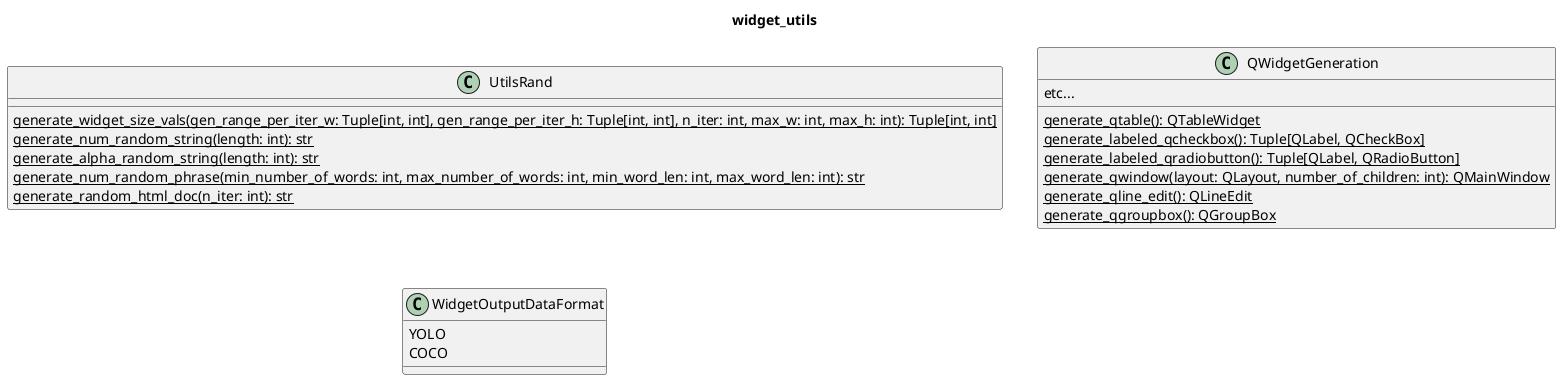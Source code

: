 @startuml
title widget_utils
class UtilsRand {
    {static} generate_widget_size_vals(gen_range_per_iter_w: Tuple[int, int], gen_range_per_iter_h: Tuple[int, int], n_iter: int, max_w: int, max_h: int): Tuple[int, int]
    {static} generate_num_random_string(length: int): str
    {static} generate_alpha_random_string(length: int): str
    {static} generate_num_random_phrase(min_number_of_words: int, max_number_of_words: int, min_word_len: int, max_word_len: int): str
    {static} generate_random_html_doc(n_iter: int): str
}

class QWidgetGeneration {
    {static} generate_qtable(): QTableWidget
    {static} generate_labeled_qcheckbox(): Tuple[QLabel, QCheckBox]
    {static} generate_labeled_qradiobutton(): Tuple[QLabel, QRadioButton]
    {static} generate_qwindow(layout: QLayout, number_of_children: int): QMainWindow
    {static} generate_qline_edit(): QLineEdit
    {static} generate_qgroupbox(): QGroupBox
    etc...
}

class WidgetOutputDataFormat{
    YOLO
    COCO
}
@enduml
